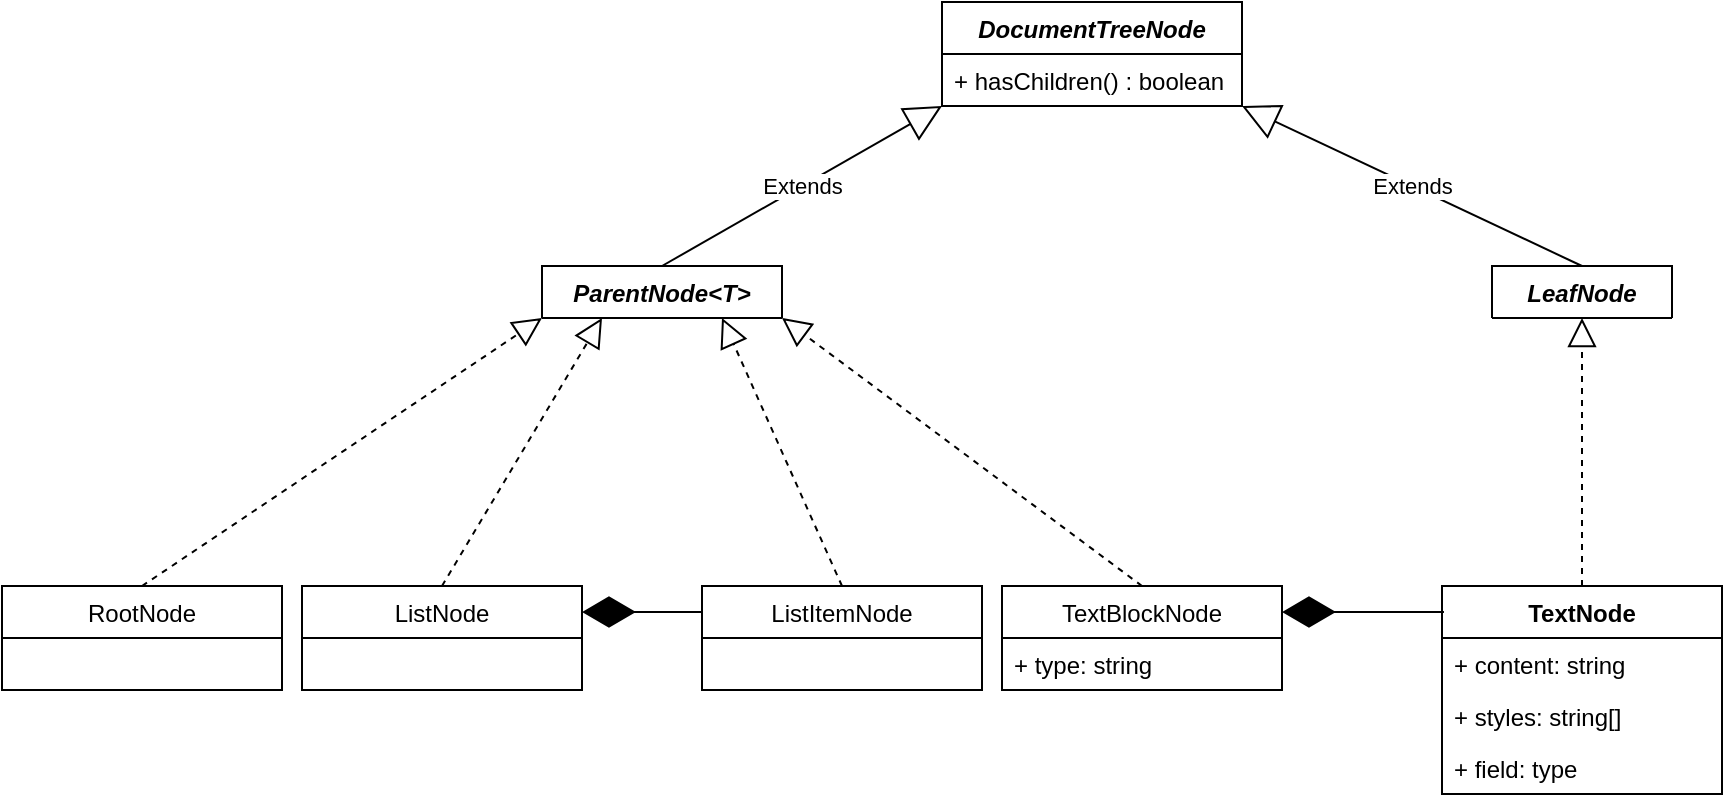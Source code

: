 <mxfile version="12.5.5" type="device"><diagram id="GpY8GrXTo8hL-X8Apgx7" name="Page-1"><mxGraphModel dx="1408" dy="699" grid="1" gridSize="10" guides="1" tooltips="1" connect="1" arrows="1" fold="1" page="1" pageScale="1" pageWidth="1100" pageHeight="850" math="0" shadow="0"><root><mxCell id="0"/><mxCell id="1" parent="0"/><mxCell id="ug0oAD50Q2W846plJpjW-1" value="DocumentTreeNode" style="swimlane;fontStyle=3;childLayout=stackLayout;horizontal=1;startSize=26;fillColor=none;horizontalStack=0;resizeParent=1;resizeParentMax=0;resizeLast=0;collapsible=1;marginBottom=0;" vertex="1" parent="1"><mxGeometry x="490" y="28" width="150" height="52" as="geometry"><mxRectangle x="260" y="28" width="150" height="26" as="alternateBounds"/></mxGeometry></mxCell><mxCell id="ug0oAD50Q2W846plJpjW-2" value="+ hasChildren() : boolean" style="text;strokeColor=none;fillColor=none;align=left;verticalAlign=top;spacingLeft=4;spacingRight=4;overflow=hidden;rotatable=0;points=[[0,0.5],[1,0.5]];portConstraint=eastwest;" vertex="1" parent="ug0oAD50Q2W846plJpjW-1"><mxGeometry y="26" width="150" height="26" as="geometry"/></mxCell><mxCell id="ug0oAD50Q2W846plJpjW-5" value="ParentNode&lt;T&gt;" style="swimlane;fontStyle=3;childLayout=stackLayout;horizontal=1;startSize=26;fillColor=none;horizontalStack=0;resizeParent=1;resizeParentMax=0;resizeLast=0;collapsible=1;marginBottom=0;" vertex="1" collapsed="1" parent="1"><mxGeometry x="290" y="160" width="120" height="26" as="geometry"><mxRectangle x="140" y="160" width="140" height="104" as="alternateBounds"/></mxGeometry></mxCell><mxCell id="ug0oAD50Q2W846plJpjW-6" value="+ children: Array&lt;T&gt;" style="text;strokeColor=none;fillColor=none;align=left;verticalAlign=top;spacingLeft=4;spacingRight=4;overflow=hidden;rotatable=0;points=[[0,0.5],[1,0.5]];portConstraint=eastwest;" vertex="1" parent="ug0oAD50Q2W846plJpjW-5"><mxGeometry y="26" width="120" height="26" as="geometry"/></mxCell><mxCell id="ug0oAD50Q2W846plJpjW-7" value="+ appendChild()" style="text;strokeColor=none;fillColor=none;align=left;verticalAlign=top;spacingLeft=4;spacingRight=4;overflow=hidden;rotatable=0;points=[[0,0.5],[1,0.5]];portConstraint=eastwest;" vertex="1" parent="ug0oAD50Q2W846plJpjW-5"><mxGeometry y="52" width="120" height="26" as="geometry"/></mxCell><mxCell id="ug0oAD50Q2W846plJpjW-8" value="+ insertChildAtIndex()" style="text;strokeColor=none;fillColor=none;align=left;verticalAlign=top;spacingLeft=4;spacingRight=4;overflow=hidden;rotatable=0;points=[[0,0.5],[1,0.5]];portConstraint=eastwest;" vertex="1" parent="ug0oAD50Q2W846plJpjW-5"><mxGeometry y="78" width="120" height="26" as="geometry"/></mxCell><mxCell id="ug0oAD50Q2W846plJpjW-9" value="LeafNode" style="swimlane;fontStyle=3;childLayout=stackLayout;horizontal=1;startSize=26;fillColor=none;horizontalStack=0;resizeParent=1;resizeParentMax=0;resizeLast=0;collapsible=1;marginBottom=0;" vertex="1" collapsed="1" parent="1"><mxGeometry x="765" y="160" width="90" height="26" as="geometry"><mxRectangle x="740" y="160" width="140" height="52" as="alternateBounds"/></mxGeometry></mxCell><mxCell id="ug0oAD50Q2W846plJpjW-14" value="Extends" style="endArrow=block;endSize=16;endFill=0;html=1;exitX=0.5;exitY=0;exitDx=0;exitDy=0;entryX=0;entryY=1;entryDx=0;entryDy=0;" edge="1" parent="1" source="ug0oAD50Q2W846plJpjW-5" target="ug0oAD50Q2W846plJpjW-1"><mxGeometry width="160" relative="1" as="geometry"><mxPoint x="140" y="290" as="sourcePoint"/><mxPoint x="310" y="90" as="targetPoint"/></mxGeometry></mxCell><mxCell id="ug0oAD50Q2W846plJpjW-15" value="Extends" style="endArrow=block;endSize=16;endFill=0;html=1;exitX=0.5;exitY=0;exitDx=0;exitDy=0;entryX=1;entryY=1;entryDx=0;entryDy=0;" edge="1" parent="1" source="ug0oAD50Q2W846plJpjW-9" target="ug0oAD50Q2W846plJpjW-1"><mxGeometry width="160" relative="1" as="geometry"><mxPoint x="370" y="350" as="sourcePoint"/><mxPoint x="407" y="130" as="targetPoint"/></mxGeometry></mxCell><mxCell id="ug0oAD50Q2W846plJpjW-16" value="TextNode" style="swimlane;fontStyle=1;childLayout=stackLayout;horizontal=1;startSize=26;fillColor=none;horizontalStack=0;resizeParent=1;resizeParentMax=0;resizeLast=0;collapsible=1;marginBottom=0;" vertex="1" parent="1"><mxGeometry x="740" y="320" width="140" height="104" as="geometry"/></mxCell><mxCell id="ug0oAD50Q2W846plJpjW-17" value="+ content: string" style="text;strokeColor=none;fillColor=none;align=left;verticalAlign=top;spacingLeft=4;spacingRight=4;overflow=hidden;rotatable=0;points=[[0,0.5],[1,0.5]];portConstraint=eastwest;" vertex="1" parent="ug0oAD50Q2W846plJpjW-16"><mxGeometry y="26" width="140" height="26" as="geometry"/></mxCell><mxCell id="ug0oAD50Q2W846plJpjW-18" value="+ styles: string[]" style="text;strokeColor=none;fillColor=none;align=left;verticalAlign=top;spacingLeft=4;spacingRight=4;overflow=hidden;rotatable=0;points=[[0,0.5],[1,0.5]];portConstraint=eastwest;" vertex="1" parent="ug0oAD50Q2W846plJpjW-16"><mxGeometry y="52" width="140" height="26" as="geometry"/></mxCell><mxCell id="ug0oAD50Q2W846plJpjW-19" value="+ field: type" style="text;strokeColor=none;fillColor=none;align=left;verticalAlign=top;spacingLeft=4;spacingRight=4;overflow=hidden;rotatable=0;points=[[0,0.5],[1,0.5]];portConstraint=eastwest;" vertex="1" parent="ug0oAD50Q2W846plJpjW-16"><mxGeometry y="78" width="140" height="26" as="geometry"/></mxCell><mxCell id="ug0oAD50Q2W846plJpjW-20" value="" style="endArrow=block;dashed=1;endFill=0;endSize=12;html=1;entryX=0.5;entryY=1;entryDx=0;entryDy=0;exitX=0.5;exitY=0;exitDx=0;exitDy=0;" edge="1" parent="1" source="ug0oAD50Q2W846plJpjW-16" target="ug0oAD50Q2W846plJpjW-9"><mxGeometry width="160" relative="1" as="geometry"><mxPoint x="360" y="470" as="sourcePoint"/><mxPoint x="520" y="470" as="targetPoint"/></mxGeometry></mxCell><mxCell id="ug0oAD50Q2W846plJpjW-22" value="RootNode" style="swimlane;fontStyle=0;childLayout=stackLayout;horizontal=1;startSize=26;fillColor=none;horizontalStack=0;resizeParent=1;resizeParentMax=0;resizeLast=0;collapsible=1;marginBottom=0;" vertex="1" parent="1"><mxGeometry x="20" y="320" width="140" height="52" as="geometry"/></mxCell><mxCell id="ug0oAD50Q2W846plJpjW-26" value="TextBlockNode" style="swimlane;fontStyle=0;childLayout=stackLayout;horizontal=1;startSize=26;fillColor=none;horizontalStack=0;resizeParent=1;resizeParentMax=0;resizeLast=0;collapsible=1;marginBottom=0;" vertex="1" parent="1"><mxGeometry x="520" y="320" width="140" height="52" as="geometry"/></mxCell><mxCell id="ug0oAD50Q2W846plJpjW-27" value="+ type: string" style="text;strokeColor=none;fillColor=none;align=left;verticalAlign=top;spacingLeft=4;spacingRight=4;overflow=hidden;rotatable=0;points=[[0,0.5],[1,0.5]];portConstraint=eastwest;" vertex="1" parent="ug0oAD50Q2W846plJpjW-26"><mxGeometry y="26" width="140" height="26" as="geometry"/></mxCell><mxCell id="ug0oAD50Q2W846plJpjW-30" value="ListNode" style="swimlane;fontStyle=0;childLayout=stackLayout;horizontal=1;startSize=26;fillColor=none;horizontalStack=0;resizeParent=1;resizeParentMax=0;resizeLast=0;collapsible=1;marginBottom=0;" vertex="1" parent="1"><mxGeometry x="170" y="320" width="140" height="52" as="geometry"/></mxCell><mxCell id="ug0oAD50Q2W846plJpjW-34" value="ListItemNode" style="swimlane;fontStyle=0;childLayout=stackLayout;horizontal=1;startSize=26;fillColor=none;horizontalStack=0;resizeParent=1;resizeParentMax=0;resizeLast=0;collapsible=1;marginBottom=0;" vertex="1" parent="1"><mxGeometry x="370" y="320" width="140" height="52" as="geometry"/></mxCell><mxCell id="ug0oAD50Q2W846plJpjW-39" value="" style="endArrow=block;dashed=1;endFill=0;endSize=12;html=1;exitX=0.5;exitY=0;exitDx=0;exitDy=0;entryX=0;entryY=1;entryDx=0;entryDy=0;" edge="1" parent="1" source="ug0oAD50Q2W846plJpjW-22" target="ug0oAD50Q2W846plJpjW-5"><mxGeometry width="160" relative="1" as="geometry"><mxPoint x="200" y="450" as="sourcePoint"/><mxPoint x="240" y="300" as="targetPoint"/></mxGeometry></mxCell><mxCell id="ug0oAD50Q2W846plJpjW-40" value="" style="endArrow=block;dashed=1;endFill=0;endSize=12;html=1;exitX=0.5;exitY=0;exitDx=0;exitDy=0;entryX=0.25;entryY=1;entryDx=0;entryDy=0;" edge="1" parent="1" source="ug0oAD50Q2W846plJpjW-30" target="ug0oAD50Q2W846plJpjW-5"><mxGeometry width="160" relative="1" as="geometry"><mxPoint x="140" y="510" as="sourcePoint"/><mxPoint x="300" y="510" as="targetPoint"/></mxGeometry></mxCell><mxCell id="ug0oAD50Q2W846plJpjW-41" value="" style="endArrow=block;dashed=1;endFill=0;endSize=12;html=1;entryX=1;entryY=1;entryDx=0;entryDy=0;exitX=0.5;exitY=0;exitDx=0;exitDy=0;" edge="1" parent="1" source="ug0oAD50Q2W846plJpjW-26" target="ug0oAD50Q2W846plJpjW-5"><mxGeometry width="160" relative="1" as="geometry"><mxPoint x="530" y="570" as="sourcePoint"/><mxPoint x="690" y="570" as="targetPoint"/></mxGeometry></mxCell><mxCell id="ug0oAD50Q2W846plJpjW-42" value="" style="endArrow=block;dashed=1;endFill=0;endSize=12;html=1;exitX=0.5;exitY=0;exitDx=0;exitDy=0;entryX=0.75;entryY=1;entryDx=0;entryDy=0;" edge="1" parent="1" source="ug0oAD50Q2W846plJpjW-34" target="ug0oAD50Q2W846plJpjW-5"><mxGeometry width="160" relative="1" as="geometry"><mxPoint x="290" y="510" as="sourcePoint"/><mxPoint x="450" y="510" as="targetPoint"/></mxGeometry></mxCell><mxCell id="ug0oAD50Q2W846plJpjW-43" value="" style="endArrow=diamondThin;endFill=1;endSize=24;html=1;entryX=1;entryY=0.25;entryDx=0;entryDy=0;exitX=0.007;exitY=0.125;exitDx=0;exitDy=0;exitPerimeter=0;" edge="1" parent="1" source="ug0oAD50Q2W846plJpjW-16" target="ug0oAD50Q2W846plJpjW-26"><mxGeometry width="160" relative="1" as="geometry"><mxPoint x="410" y="480" as="sourcePoint"/><mxPoint x="570" y="480" as="targetPoint"/></mxGeometry></mxCell><mxCell id="ug0oAD50Q2W846plJpjW-44" value="" style="endArrow=diamondThin;endFill=1;endSize=24;html=1;entryX=1;entryY=0.25;entryDx=0;entryDy=0;exitX=0;exitY=0.25;exitDx=0;exitDy=0;" edge="1" parent="1" source="ug0oAD50Q2W846plJpjW-34" target="ug0oAD50Q2W846plJpjW-30"><mxGeometry width="160" relative="1" as="geometry"><mxPoint x="220" y="460" as="sourcePoint"/><mxPoint x="380" y="460" as="targetPoint"/></mxGeometry></mxCell></root></mxGraphModel></diagram></mxfile>